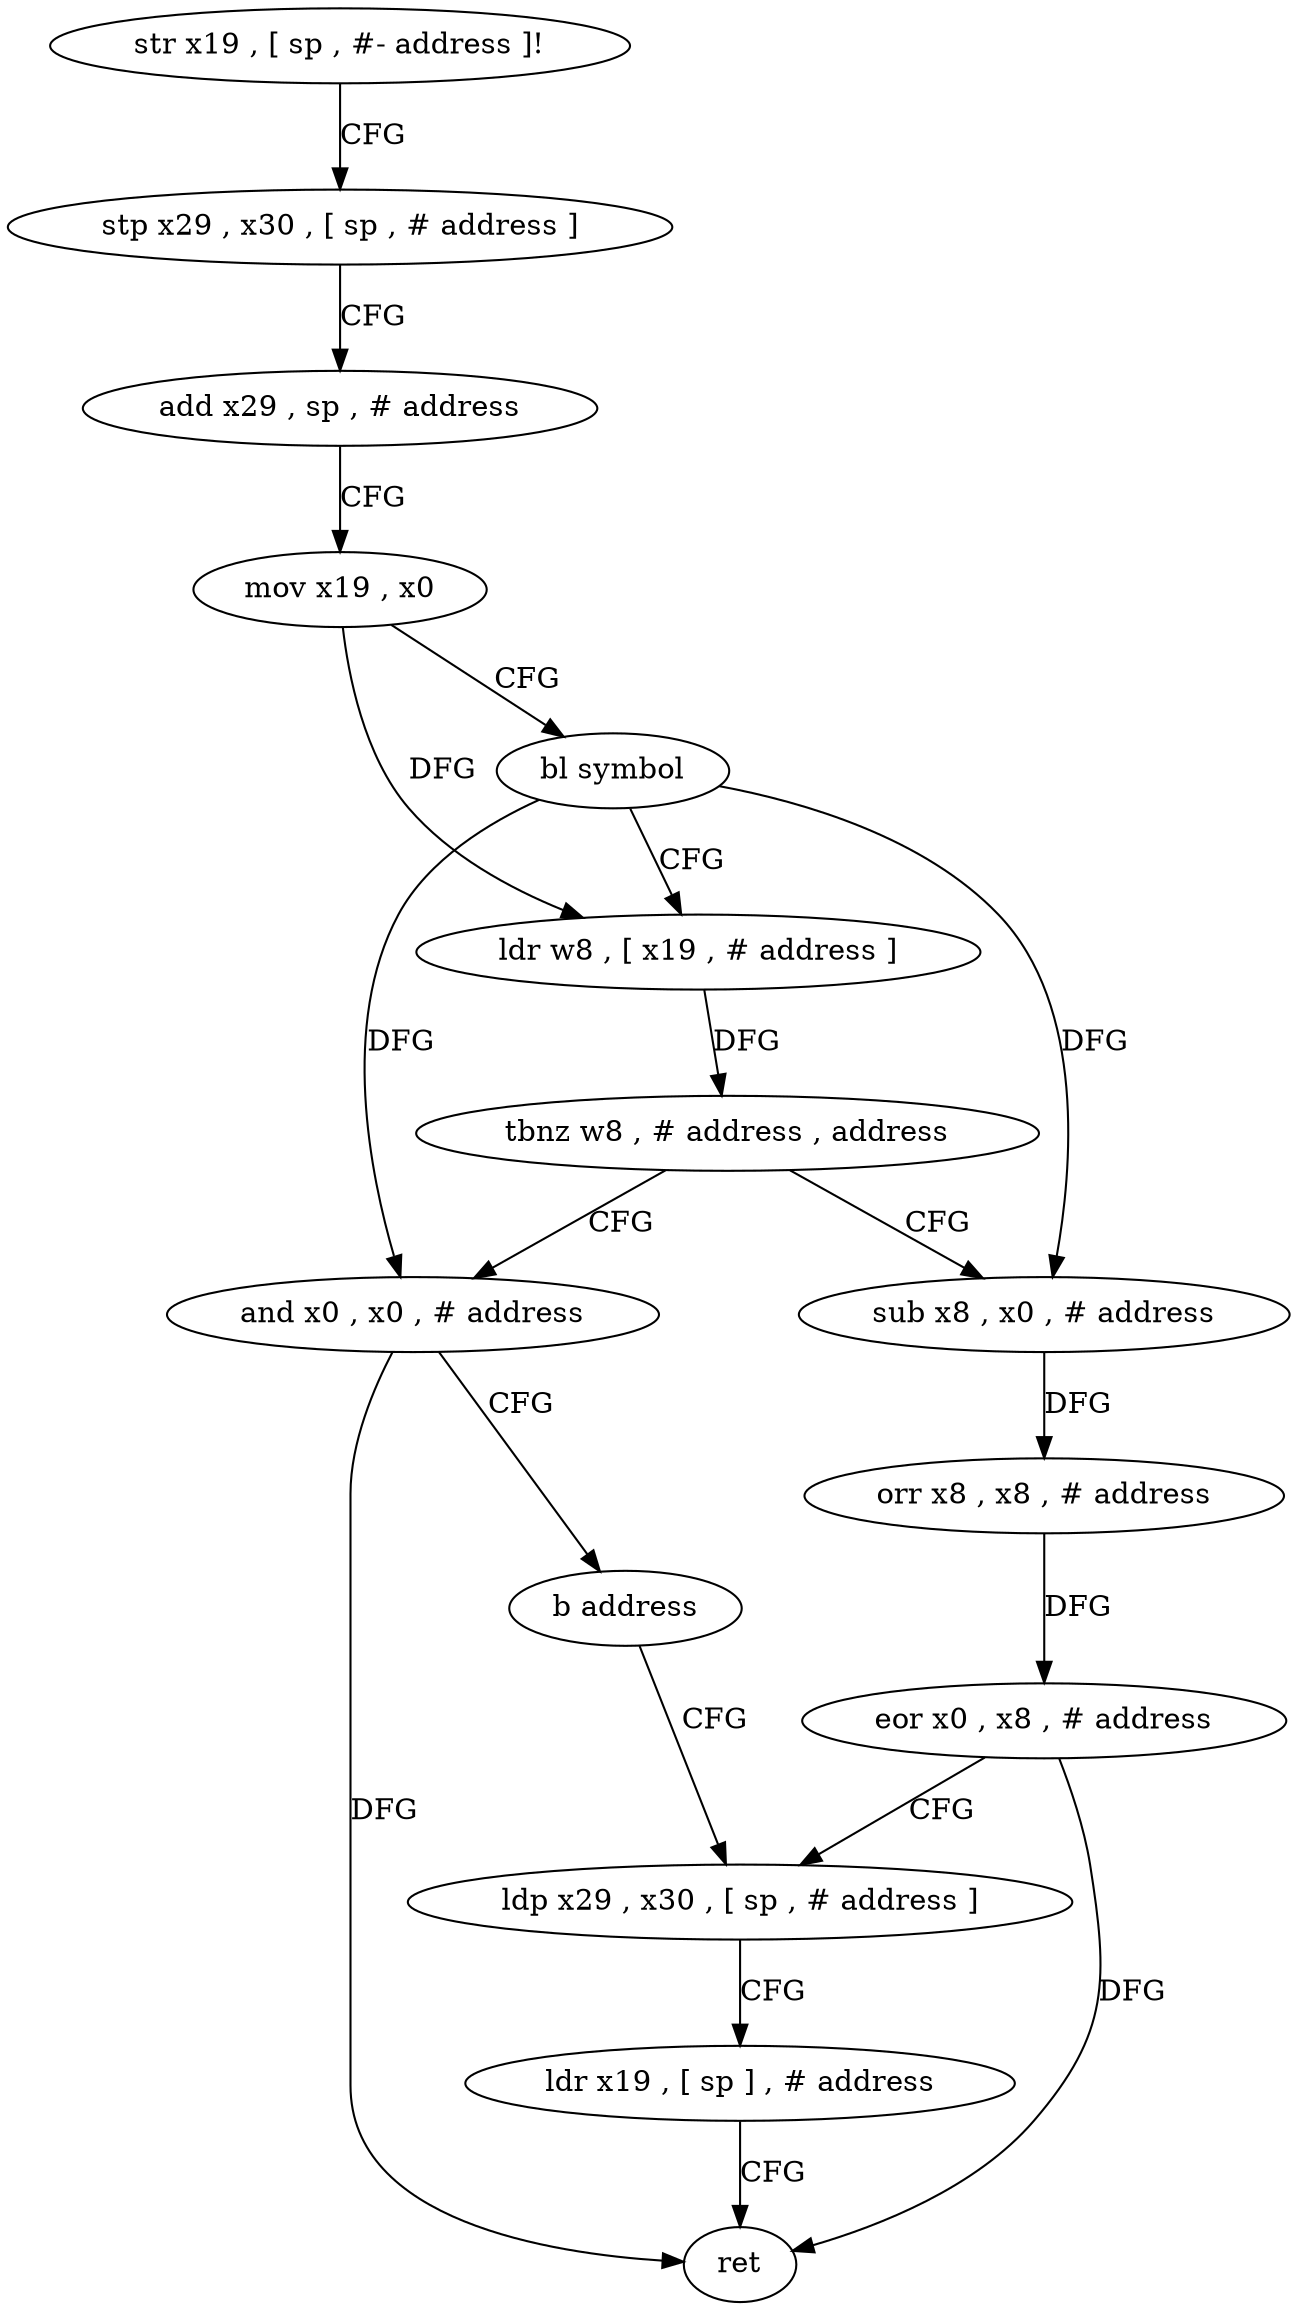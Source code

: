 digraph "func" {
"4222632" [label = "str x19 , [ sp , #- address ]!" ]
"4222636" [label = "stp x29 , x30 , [ sp , # address ]" ]
"4222640" [label = "add x29 , sp , # address" ]
"4222644" [label = "mov x19 , x0" ]
"4222648" [label = "bl symbol" ]
"4222652" [label = "ldr w8 , [ x19 , # address ]" ]
"4222656" [label = "tbnz w8 , # address , address" ]
"4222668" [label = "sub x8 , x0 , # address" ]
"4222660" [label = "and x0 , x0 , # address" ]
"4222672" [label = "orr x8 , x8 , # address" ]
"4222676" [label = "eor x0 , x8 , # address" ]
"4222680" [label = "ldp x29 , x30 , [ sp , # address ]" ]
"4222664" [label = "b address" ]
"4222684" [label = "ldr x19 , [ sp ] , # address" ]
"4222688" [label = "ret" ]
"4222632" -> "4222636" [ label = "CFG" ]
"4222636" -> "4222640" [ label = "CFG" ]
"4222640" -> "4222644" [ label = "CFG" ]
"4222644" -> "4222648" [ label = "CFG" ]
"4222644" -> "4222652" [ label = "DFG" ]
"4222648" -> "4222652" [ label = "CFG" ]
"4222648" -> "4222668" [ label = "DFG" ]
"4222648" -> "4222660" [ label = "DFG" ]
"4222652" -> "4222656" [ label = "DFG" ]
"4222656" -> "4222668" [ label = "CFG" ]
"4222656" -> "4222660" [ label = "CFG" ]
"4222668" -> "4222672" [ label = "DFG" ]
"4222660" -> "4222664" [ label = "CFG" ]
"4222660" -> "4222688" [ label = "DFG" ]
"4222672" -> "4222676" [ label = "DFG" ]
"4222676" -> "4222680" [ label = "CFG" ]
"4222676" -> "4222688" [ label = "DFG" ]
"4222680" -> "4222684" [ label = "CFG" ]
"4222664" -> "4222680" [ label = "CFG" ]
"4222684" -> "4222688" [ label = "CFG" ]
}
